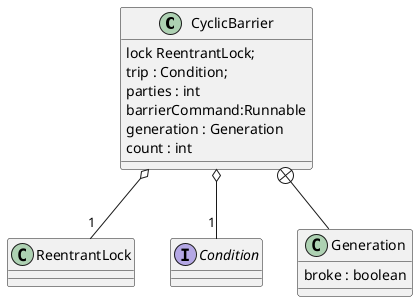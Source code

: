 @startuml

class CyclicBarrier {
        lock ReentrantLock;
        trip : Condition;
        parties : int
        barrierCommand:Runnable
        generation : Generation
        count : int
}

class ReentrantLock {
}

interface Condition {
}

class Generation {
    broke : boolean
}

CyclicBarrier o-- "1" ReentrantLock
CyclicBarrier o-- "1" Condition
CyclicBarrier +-- Generation


@enduml